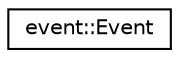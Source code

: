 digraph "Graphical Class Hierarchy"
{
 // LATEX_PDF_SIZE
  edge [fontname="Helvetica",fontsize="10",labelfontname="Helvetica",labelfontsize="10"];
  node [fontname="Helvetica",fontsize="10",shape=record];
  rankdir="LR";
  Node0 [label="event::Event",height=0.2,width=0.4,color="black", fillcolor="white", style="filled",URL="$classevent_1_1Event.html",tooltip="class to store event information"];
}
